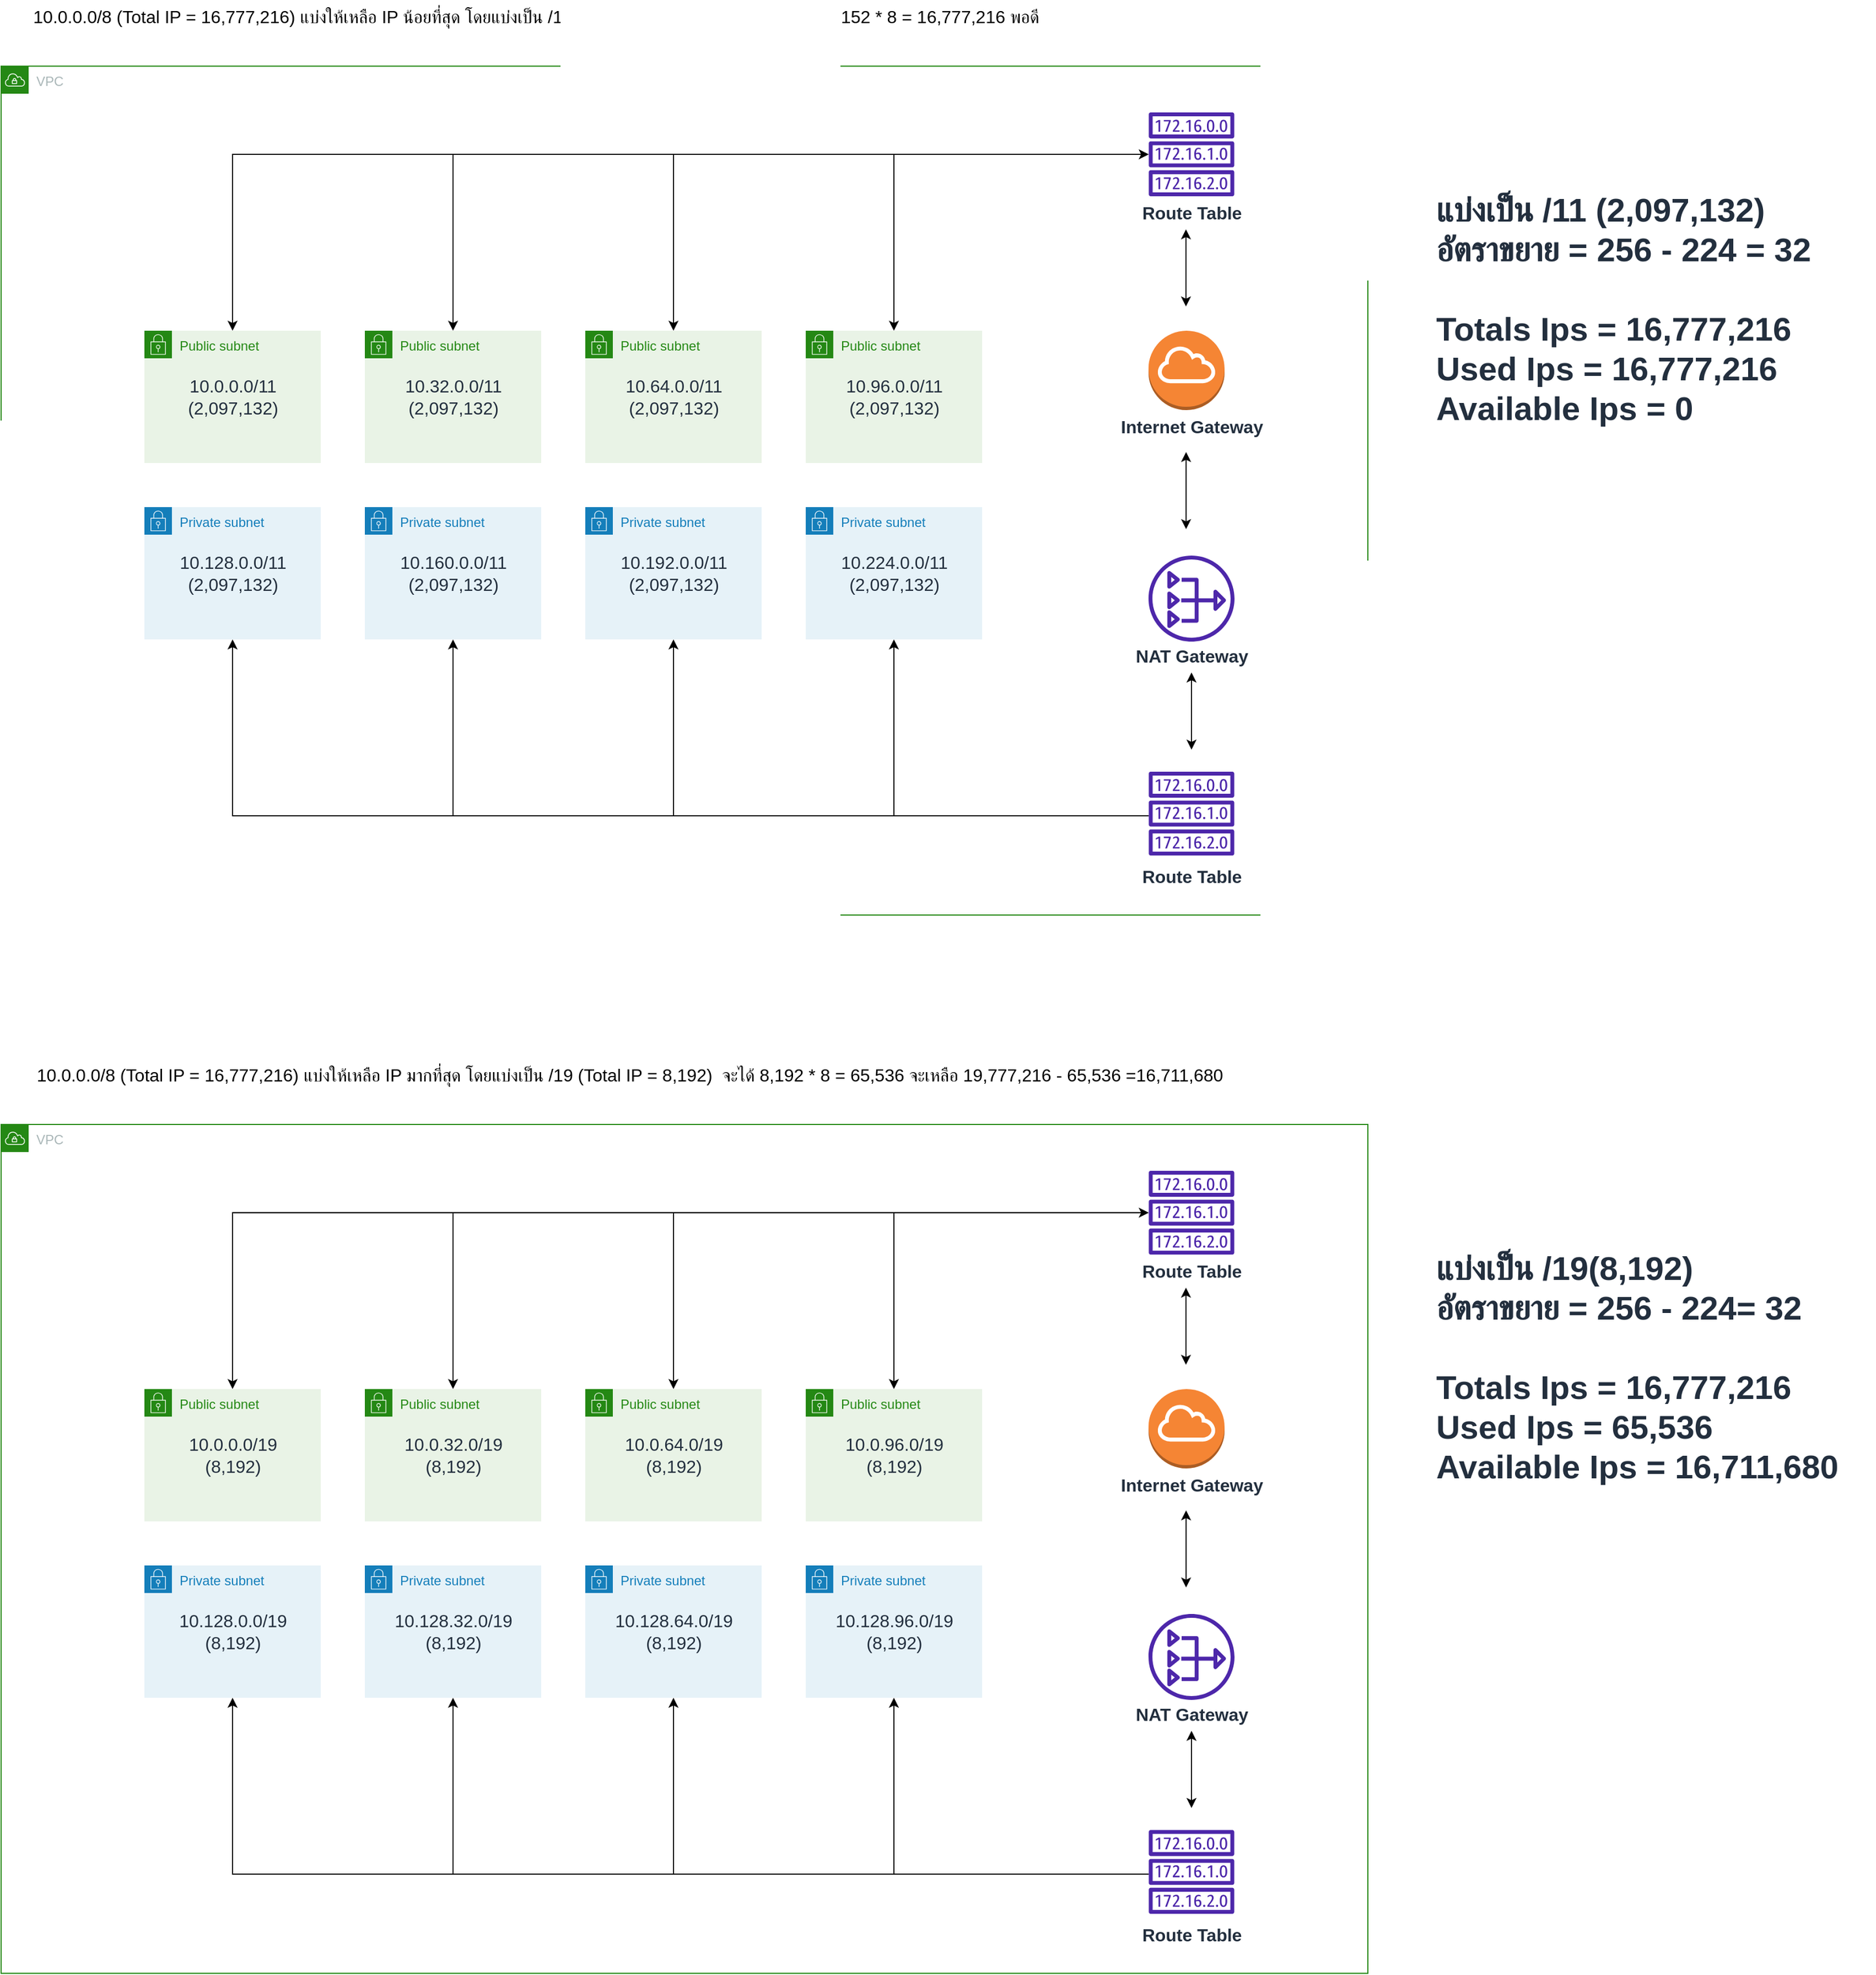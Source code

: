 <mxfile version="20.8.16" type="device"><diagram name="หน้า-1" id="YmczJcW3xIynDHeWLYN3"><mxGraphModel dx="5250" dy="2790" grid="1" gridSize="10" guides="1" tooltips="1" connect="1" arrows="1" fold="1" page="1" pageScale="1" pageWidth="3300" pageHeight="2339" background="#ffffff" math="0" shadow="0"><root><mxCell id="0"/><mxCell id="1" parent="0"/><mxCell id="sMYWp3KufzDCgXDDZdwg-3" value="VPC" style="points=[[0,0],[0.25,0],[0.5,0],[0.75,0],[1,0],[1,0.25],[1,0.5],[1,0.75],[1,1],[0.75,1],[0.5,1],[0.25,1],[0,1],[0,0.75],[0,0.5],[0,0.25]];outlineConnect=0;gradientColor=none;html=1;whiteSpace=wrap;fontSize=12;fontStyle=0;container=1;pointerEvents=0;collapsible=0;recursiveResize=0;shape=mxgraph.aws4.group;grIcon=mxgraph.aws4.group_vpc;strokeColor=#248814;fillColor=none;verticalAlign=top;align=left;spacingLeft=30;fontColor=#AAB7B8;dashed=0;" parent="1" vertex="1"><mxGeometry x="800" y="310" width="1240" height="770" as="geometry"/></mxCell><mxCell id="sMYWp3KufzDCgXDDZdwg-4" value="Public subnet" style="points=[[0,0],[0.25,0],[0.5,0],[0.75,0],[1,0],[1,0.25],[1,0.5],[1,0.75],[1,1],[0.75,1],[0.5,1],[0.25,1],[0,1],[0,0.75],[0,0.5],[0,0.25]];outlineConnect=0;gradientColor=none;html=1;whiteSpace=wrap;fontSize=12;fontStyle=0;container=1;pointerEvents=0;collapsible=0;recursiveResize=0;shape=mxgraph.aws4.group;grIcon=mxgraph.aws4.group_security_group;grStroke=0;strokeColor=#248814;fillColor=#E9F3E6;verticalAlign=top;align=left;spacingLeft=30;fontColor=#248814;dashed=0;" parent="sMYWp3KufzDCgXDDZdwg-3" vertex="1"><mxGeometry x="130" y="240" width="160" height="120" as="geometry"/></mxCell><mxCell id="sMYWp3KufzDCgXDDZdwg-71" value="&lt;div&gt;10.0.0.0/11&lt;/div&gt;&lt;div&gt;(2,097,132)&lt;br&gt;&lt;/div&gt;" style="text;html=1;align=center;verticalAlign=middle;resizable=0;points=[];autosize=1;strokeColor=none;fillColor=none;fontSize=16;fontFamily=Helvetica;fontColor=#232F3E;" parent="sMYWp3KufzDCgXDDZdwg-4" vertex="1"><mxGeometry x="25" y="35" width="110" height="50" as="geometry"/></mxCell><mxCell id="sMYWp3KufzDCgXDDZdwg-15" value="Public subnet" style="points=[[0,0],[0.25,0],[0.5,0],[0.75,0],[1,0],[1,0.25],[1,0.5],[1,0.75],[1,1],[0.75,1],[0.5,1],[0.25,1],[0,1],[0,0.75],[0,0.5],[0,0.25]];outlineConnect=0;gradientColor=none;html=1;whiteSpace=wrap;fontSize=12;fontStyle=0;container=1;pointerEvents=0;collapsible=0;recursiveResize=0;shape=mxgraph.aws4.group;grIcon=mxgraph.aws4.group_security_group;grStroke=0;strokeColor=#248814;fillColor=#E9F3E6;verticalAlign=top;align=left;spacingLeft=30;fontColor=#248814;dashed=0;" parent="sMYWp3KufzDCgXDDZdwg-3" vertex="1"><mxGeometry x="330" y="240" width="160" height="120" as="geometry"/></mxCell><mxCell id="sMYWp3KufzDCgXDDZdwg-72" value="&lt;div&gt;10.32.0.0/11&lt;/div&gt;&lt;div&gt;(2,097,132)&lt;br&gt;&lt;/div&gt;" style="text;html=1;align=center;verticalAlign=middle;resizable=0;points=[];autosize=1;strokeColor=none;fillColor=none;fontSize=16;fontFamily=Helvetica;fontColor=#232F3E;" parent="sMYWp3KufzDCgXDDZdwg-15" vertex="1"><mxGeometry x="25" y="35" width="110" height="50" as="geometry"/></mxCell><mxCell id="sMYWp3KufzDCgXDDZdwg-16" value="Public subnet" style="points=[[0,0],[0.25,0],[0.5,0],[0.75,0],[1,0],[1,0.25],[1,0.5],[1,0.75],[1,1],[0.75,1],[0.5,1],[0.25,1],[0,1],[0,0.75],[0,0.5],[0,0.25]];outlineConnect=0;gradientColor=none;html=1;whiteSpace=wrap;fontSize=12;fontStyle=0;container=1;pointerEvents=0;collapsible=0;recursiveResize=0;shape=mxgraph.aws4.group;grIcon=mxgraph.aws4.group_security_group;grStroke=0;strokeColor=#248814;fillColor=#E9F3E6;verticalAlign=top;align=left;spacingLeft=30;fontColor=#248814;dashed=0;" parent="sMYWp3KufzDCgXDDZdwg-3" vertex="1"><mxGeometry x="530" y="240" width="160" height="120" as="geometry"/></mxCell><mxCell id="sMYWp3KufzDCgXDDZdwg-73" value="&lt;div&gt;10.64.0.0/11&lt;/div&gt;&lt;div&gt;(2,097,132)&lt;br&gt;&lt;/div&gt;" style="text;html=1;align=center;verticalAlign=middle;resizable=0;points=[];autosize=1;strokeColor=none;fillColor=none;fontSize=16;fontFamily=Helvetica;fontColor=#232F3E;" parent="sMYWp3KufzDCgXDDZdwg-16" vertex="1"><mxGeometry x="25" y="35" width="110" height="50" as="geometry"/></mxCell><mxCell id="sMYWp3KufzDCgXDDZdwg-17" value="Public subnet" style="points=[[0,0],[0.25,0],[0.5,0],[0.75,0],[1,0],[1,0.25],[1,0.5],[1,0.75],[1,1],[0.75,1],[0.5,1],[0.25,1],[0,1],[0,0.75],[0,0.5],[0,0.25]];outlineConnect=0;gradientColor=none;html=1;whiteSpace=wrap;fontSize=12;fontStyle=0;container=1;pointerEvents=0;collapsible=0;recursiveResize=0;shape=mxgraph.aws4.group;grIcon=mxgraph.aws4.group_security_group;grStroke=0;strokeColor=#248814;fillColor=#E9F3E6;verticalAlign=top;align=left;spacingLeft=30;fontColor=#248814;dashed=0;" parent="sMYWp3KufzDCgXDDZdwg-3" vertex="1"><mxGeometry x="730" y="240" width="160" height="120" as="geometry"/></mxCell><mxCell id="sMYWp3KufzDCgXDDZdwg-74" value="&lt;div&gt;10.96.0.0/11&lt;/div&gt;&lt;div&gt;(2,097,132)&lt;br&gt;&lt;/div&gt;" style="text;html=1;align=center;verticalAlign=middle;resizable=0;points=[];autosize=1;strokeColor=none;fillColor=none;fontSize=16;fontFamily=Helvetica;fontColor=#232F3E;" parent="sMYWp3KufzDCgXDDZdwg-17" vertex="1"><mxGeometry x="25" y="35" width="110" height="50" as="geometry"/></mxCell><mxCell id="sMYWp3KufzDCgXDDZdwg-5" value="Private subnet" style="points=[[0,0],[0.25,0],[0.5,0],[0.75,0],[1,0],[1,0.25],[1,0.5],[1,0.75],[1,1],[0.75,1],[0.5,1],[0.25,1],[0,1],[0,0.75],[0,0.5],[0,0.25]];outlineConnect=0;gradientColor=none;html=1;whiteSpace=wrap;fontSize=12;fontStyle=0;container=1;pointerEvents=0;collapsible=0;recursiveResize=0;shape=mxgraph.aws4.group;grIcon=mxgraph.aws4.group_security_group;grStroke=0;strokeColor=#147EBA;fillColor=#E6F2F8;verticalAlign=top;align=left;spacingLeft=30;fontColor=#147EBA;dashed=0;" parent="sMYWp3KufzDCgXDDZdwg-3" vertex="1"><mxGeometry x="530" y="400" width="160" height="120" as="geometry"/></mxCell><mxCell id="sMYWp3KufzDCgXDDZdwg-79" value="&lt;div&gt;10.192.0.0/11&lt;/div&gt;&lt;div&gt;(2,097,132)&lt;br&gt;&lt;/div&gt;" style="text;html=1;align=center;verticalAlign=middle;resizable=0;points=[];autosize=1;strokeColor=none;fillColor=none;fontSize=16;fontFamily=Helvetica;fontColor=#232F3E;" parent="sMYWp3KufzDCgXDDZdwg-5" vertex="1"><mxGeometry x="20" y="35" width="120" height="50" as="geometry"/></mxCell><mxCell id="sMYWp3KufzDCgXDDZdwg-18" value="Private subnet" style="points=[[0,0],[0.25,0],[0.5,0],[0.75,0],[1,0],[1,0.25],[1,0.5],[1,0.75],[1,1],[0.75,1],[0.5,1],[0.25,1],[0,1],[0,0.75],[0,0.5],[0,0.25]];outlineConnect=0;gradientColor=none;html=1;whiteSpace=wrap;fontSize=12;fontStyle=0;container=1;pointerEvents=0;collapsible=0;recursiveResize=0;shape=mxgraph.aws4.group;grIcon=mxgraph.aws4.group_security_group;grStroke=0;strokeColor=#147EBA;fillColor=#E6F2F8;verticalAlign=top;align=left;spacingLeft=30;fontColor=#147EBA;dashed=0;" parent="sMYWp3KufzDCgXDDZdwg-3" vertex="1"><mxGeometry x="730" y="400" width="160" height="120" as="geometry"/></mxCell><mxCell id="sMYWp3KufzDCgXDDZdwg-80" value="&lt;div&gt;10.224.0.0/11&lt;/div&gt;&lt;div&gt;(2,097,132)&lt;br&gt;&lt;/div&gt;" style="text;html=1;align=center;verticalAlign=middle;resizable=0;points=[];autosize=1;strokeColor=none;fillColor=none;fontSize=16;fontFamily=Helvetica;fontColor=#232F3E;" parent="sMYWp3KufzDCgXDDZdwg-18" vertex="1"><mxGeometry x="20" y="35" width="120" height="50" as="geometry"/></mxCell><mxCell id="sMYWp3KufzDCgXDDZdwg-19" value="Private subnet" style="points=[[0,0],[0.25,0],[0.5,0],[0.75,0],[1,0],[1,0.25],[1,0.5],[1,0.75],[1,1],[0.75,1],[0.5,1],[0.25,1],[0,1],[0,0.75],[0,0.5],[0,0.25]];outlineConnect=0;gradientColor=none;html=1;whiteSpace=wrap;fontSize=12;fontStyle=0;container=1;pointerEvents=0;collapsible=0;recursiveResize=0;shape=mxgraph.aws4.group;grIcon=mxgraph.aws4.group_security_group;grStroke=0;strokeColor=#147EBA;fillColor=#E6F2F8;verticalAlign=top;align=left;spacingLeft=30;fontColor=#147EBA;dashed=0;" parent="sMYWp3KufzDCgXDDZdwg-3" vertex="1"><mxGeometry x="330" y="400" width="160" height="120" as="geometry"/></mxCell><mxCell id="sMYWp3KufzDCgXDDZdwg-78" value="&lt;div&gt;10.160.0.0/11&lt;/div&gt;&lt;div&gt;(2,097,132)&lt;br&gt;&lt;/div&gt;" style="text;html=1;align=center;verticalAlign=middle;resizable=0;points=[];autosize=1;strokeColor=none;fillColor=none;fontSize=16;fontFamily=Helvetica;fontColor=#232F3E;" parent="sMYWp3KufzDCgXDDZdwg-19" vertex="1"><mxGeometry x="20" y="35" width="120" height="50" as="geometry"/></mxCell><mxCell id="sMYWp3KufzDCgXDDZdwg-20" value="Private subnet" style="points=[[0,0],[0.25,0],[0.5,0],[0.75,0],[1,0],[1,0.25],[1,0.5],[1,0.75],[1,1],[0.75,1],[0.5,1],[0.25,1],[0,1],[0,0.75],[0,0.5],[0,0.25]];outlineConnect=0;gradientColor=none;html=1;whiteSpace=wrap;fontSize=12;fontStyle=0;container=1;pointerEvents=0;collapsible=0;recursiveResize=0;shape=mxgraph.aws4.group;grIcon=mxgraph.aws4.group_security_group;grStroke=0;strokeColor=#147EBA;fillColor=#E6F2F8;verticalAlign=top;align=left;spacingLeft=30;fontColor=#147EBA;dashed=0;" parent="sMYWp3KufzDCgXDDZdwg-3" vertex="1"><mxGeometry x="130" y="400" width="160" height="120" as="geometry"/></mxCell><mxCell id="sMYWp3KufzDCgXDDZdwg-77" value="&lt;div&gt;10.128.0.0/11&lt;/div&gt;&lt;div&gt;(2,097,132)&lt;br&gt;&lt;/div&gt;" style="text;html=1;align=center;verticalAlign=middle;resizable=0;points=[];autosize=1;strokeColor=none;fillColor=none;fontSize=16;fontFamily=Helvetica;fontColor=#232F3E;" parent="sMYWp3KufzDCgXDDZdwg-20" vertex="1"><mxGeometry x="20" y="35" width="120" height="50" as="geometry"/></mxCell><mxCell id="sMYWp3KufzDCgXDDZdwg-24" style="edgeStyle=orthogonalEdgeStyle;rounded=0;orthogonalLoop=1;jettySize=auto;html=1;fontFamily=Helvetica;fontSize=12;fontColor=#232F3E;startArrow=classic;startFill=1;" parent="sMYWp3KufzDCgXDDZdwg-3" source="sMYWp3KufzDCgXDDZdwg-9" target="sMYWp3KufzDCgXDDZdwg-17" edge="1"><mxGeometry relative="1" as="geometry"/></mxCell><mxCell id="sMYWp3KufzDCgXDDZdwg-9" value="" style="sketch=0;outlineConnect=0;fontColor=#232F3E;gradientColor=none;fillColor=#4D27AA;strokeColor=none;dashed=0;verticalLabelPosition=bottom;verticalAlign=top;align=center;html=1;fontSize=12;fontStyle=0;aspect=fixed;pointerEvents=1;shape=mxgraph.aws4.route_table;" parent="sMYWp3KufzDCgXDDZdwg-3" vertex="1"><mxGeometry x="1041" y="42" width="78" height="76" as="geometry"/></mxCell><mxCell id="sMYWp3KufzDCgXDDZdwg-8" value="" style="outlineConnect=0;dashed=0;verticalLabelPosition=bottom;verticalAlign=top;align=center;html=1;shape=mxgraph.aws3.internet_gateway;fillColor=#F58534;gradientColor=none;" parent="sMYWp3KufzDCgXDDZdwg-3" vertex="1"><mxGeometry x="1041" y="240" width="69" height="72" as="geometry"/></mxCell><mxCell id="sMYWp3KufzDCgXDDZdwg-7" value="" style="sketch=0;outlineConnect=0;fontColor=#232F3E;gradientColor=none;fillColor=#4D27AA;strokeColor=none;dashed=0;verticalLabelPosition=bottom;verticalAlign=top;align=center;html=1;fontSize=12;fontStyle=0;aspect=fixed;pointerEvents=1;shape=mxgraph.aws4.nat_gateway;" parent="sMYWp3KufzDCgXDDZdwg-3" vertex="1"><mxGeometry x="1041" y="444" width="78" height="78" as="geometry"/></mxCell><mxCell id="sMYWp3KufzDCgXDDZdwg-30" style="edgeStyle=orthogonalEdgeStyle;rounded=0;orthogonalLoop=1;jettySize=auto;html=1;entryX=0.5;entryY=1;entryDx=0;entryDy=0;fontFamily=Helvetica;fontSize=12;fontColor=#232F3E;startArrow=none;startFill=0;endArrow=classic;endFill=1;" parent="sMYWp3KufzDCgXDDZdwg-3" source="sMYWp3KufzDCgXDDZdwg-6" target="sMYWp3KufzDCgXDDZdwg-18" edge="1"><mxGeometry relative="1" as="geometry"><Array as="points"><mxPoint x="810" y="680"/></Array></mxGeometry></mxCell><mxCell id="sMYWp3KufzDCgXDDZdwg-6" value="" style="sketch=0;outlineConnect=0;fontColor=#232F3E;gradientColor=none;fillColor=#4D27AA;strokeColor=none;dashed=0;verticalLabelPosition=bottom;verticalAlign=top;align=center;html=1;fontSize=12;fontStyle=0;aspect=fixed;pointerEvents=1;shape=mxgraph.aws4.route_table;" parent="sMYWp3KufzDCgXDDZdwg-3" vertex="1"><mxGeometry x="1041" y="640" width="78" height="76" as="geometry"/></mxCell><mxCell id="sMYWp3KufzDCgXDDZdwg-36" value="&lt;font style=&quot;font-size: 16px;&quot;&gt;&lt;b&gt;Route Table&lt;/b&gt;&lt;/font&gt;" style="text;html=1;align=center;verticalAlign=middle;resizable=0;points=[];autosize=1;strokeColor=none;fillColor=none;fontSize=12;fontFamily=Helvetica;fontColor=#232F3E;" parent="sMYWp3KufzDCgXDDZdwg-3" vertex="1"><mxGeometry x="1025" y="118" width="110" height="30" as="geometry"/></mxCell><mxCell id="sMYWp3KufzDCgXDDZdwg-37" value="&lt;font style=&quot;font-size: 16px;&quot;&gt;&lt;b&gt;Route Table&lt;/b&gt;&lt;/font&gt;" style="text;html=1;align=center;verticalAlign=middle;resizable=0;points=[];autosize=1;strokeColor=none;fillColor=none;fontSize=12;fontFamily=Helvetica;fontColor=#232F3E;" parent="sMYWp3KufzDCgXDDZdwg-3" vertex="1"><mxGeometry x="1025" y="720" width="110" height="30" as="geometry"/></mxCell><mxCell id="sMYWp3KufzDCgXDDZdwg-38" value="&lt;b&gt;Internet Gateway&lt;br&gt;&lt;/b&gt;" style="text;html=1;align=center;verticalAlign=middle;resizable=0;points=[];autosize=1;strokeColor=none;fillColor=none;fontSize=16;fontFamily=Helvetica;fontColor=#232F3E;" parent="sMYWp3KufzDCgXDDZdwg-3" vertex="1"><mxGeometry x="1005" y="312" width="150" height="30" as="geometry"/></mxCell><mxCell id="sMYWp3KufzDCgXDDZdwg-40" style="edgeStyle=orthogonalEdgeStyle;rounded=0;orthogonalLoop=1;jettySize=auto;html=1;fontFamily=Helvetica;fontSize=16;fontColor=#232F3E;startArrow=classic;startFill=1;endArrow=classic;endFill=1;" parent="sMYWp3KufzDCgXDDZdwg-3" source="sMYWp3KufzDCgXDDZdwg-39" edge="1"><mxGeometry relative="1" as="geometry"><mxPoint x="1080" y="620" as="targetPoint"/></mxGeometry></mxCell><mxCell id="sMYWp3KufzDCgXDDZdwg-39" value="&lt;b&gt;NAT Gateway&lt;br&gt;&lt;/b&gt;" style="text;html=1;align=center;verticalAlign=middle;resizable=0;points=[];autosize=1;strokeColor=none;fillColor=none;fontSize=16;fontFamily=Helvetica;fontColor=#232F3E;" parent="sMYWp3KufzDCgXDDZdwg-3" vertex="1"><mxGeometry x="1015" y="520" width="130" height="30" as="geometry"/></mxCell><mxCell id="sMYWp3KufzDCgXDDZdwg-41" style="edgeStyle=orthogonalEdgeStyle;rounded=0;orthogonalLoop=1;jettySize=auto;html=1;fontFamily=Helvetica;fontSize=16;fontColor=#232F3E;startArrow=classic;startFill=1;endArrow=classic;endFill=1;" parent="sMYWp3KufzDCgXDDZdwg-3" edge="1"><mxGeometry relative="1" as="geometry"><mxPoint x="1075.08" y="350" as="sourcePoint"/><mxPoint x="1075.08" y="420" as="targetPoint"/></mxGeometry></mxCell><mxCell id="sMYWp3KufzDCgXDDZdwg-42" style="edgeStyle=orthogonalEdgeStyle;rounded=0;orthogonalLoop=1;jettySize=auto;html=1;fontFamily=Helvetica;fontSize=16;fontColor=#232F3E;startArrow=classic;startFill=1;endArrow=classic;endFill=1;" parent="sMYWp3KufzDCgXDDZdwg-3" edge="1"><mxGeometry relative="1" as="geometry"><mxPoint x="1074.97" y="148" as="sourcePoint"/><mxPoint x="1074.97" y="218" as="targetPoint"/></mxGeometry></mxCell><mxCell id="sMYWp3KufzDCgXDDZdwg-25" style="edgeStyle=orthogonalEdgeStyle;rounded=0;orthogonalLoop=1;jettySize=auto;html=1;exitX=0.5;exitY=0;exitDx=0;exitDy=0;fontFamily=Helvetica;fontSize=12;fontColor=#232F3E;startArrow=classic;startFill=1;endArrow=none;endFill=0;" parent="1" source="sMYWp3KufzDCgXDDZdwg-16" edge="1"><mxGeometry relative="1" as="geometry"><mxPoint x="1610" y="440" as="targetPoint"/><Array as="points"><mxPoint x="1410" y="390"/><mxPoint x="1610" y="390"/></Array></mxGeometry></mxCell><mxCell id="sMYWp3KufzDCgXDDZdwg-27" style="edgeStyle=orthogonalEdgeStyle;rounded=0;orthogonalLoop=1;jettySize=auto;html=1;exitX=0.5;exitY=0;exitDx=0;exitDy=0;fontFamily=Helvetica;fontSize=12;fontColor=#232F3E;startArrow=classic;startFill=1;endArrow=none;endFill=0;" parent="1" source="sMYWp3KufzDCgXDDZdwg-15" edge="1"><mxGeometry relative="1" as="geometry"><mxPoint x="1410" y="410" as="targetPoint"/><Array as="points"><mxPoint x="1210" y="390"/><mxPoint x="1410" y="390"/></Array></mxGeometry></mxCell><mxCell id="sMYWp3KufzDCgXDDZdwg-28" style="edgeStyle=orthogonalEdgeStyle;rounded=0;orthogonalLoop=1;jettySize=auto;html=1;exitX=0.5;exitY=0;exitDx=0;exitDy=0;fontFamily=Helvetica;fontSize=12;fontColor=#232F3E;startArrow=classic;startFill=1;endArrow=none;endFill=0;" parent="1" source="sMYWp3KufzDCgXDDZdwg-4" edge="1"><mxGeometry relative="1" as="geometry"><mxPoint x="1210" y="450" as="targetPoint"/><Array as="points"><mxPoint x="1010" y="390"/><mxPoint x="1210" y="390"/></Array></mxGeometry></mxCell><mxCell id="sMYWp3KufzDCgXDDZdwg-31" style="edgeStyle=orthogonalEdgeStyle;rounded=0;orthogonalLoop=1;jettySize=auto;html=1;exitX=0.5;exitY=1;exitDx=0;exitDy=0;fontFamily=Helvetica;fontSize=12;fontColor=#232F3E;startArrow=classic;startFill=1;endArrow=none;endFill=0;" parent="1" source="sMYWp3KufzDCgXDDZdwg-5" edge="1"><mxGeometry relative="1" as="geometry"><mxPoint x="1610" y="980" as="targetPoint"/><Array as="points"><mxPoint x="1410" y="990"/><mxPoint x="1610" y="990"/></Array></mxGeometry></mxCell><mxCell id="sMYWp3KufzDCgXDDZdwg-32" style="edgeStyle=orthogonalEdgeStyle;rounded=0;orthogonalLoop=1;jettySize=auto;html=1;exitX=0.5;exitY=1;exitDx=0;exitDy=0;fontFamily=Helvetica;fontSize=12;fontColor=#232F3E;startArrow=classic;startFill=1;endArrow=none;endFill=0;" parent="1" source="sMYWp3KufzDCgXDDZdwg-19" edge="1"><mxGeometry relative="1" as="geometry"><mxPoint x="1410" y="990" as="targetPoint"/><Array as="points"><mxPoint x="1210" y="990"/></Array></mxGeometry></mxCell><mxCell id="sMYWp3KufzDCgXDDZdwg-35" style="edgeStyle=orthogonalEdgeStyle;rounded=0;orthogonalLoop=1;jettySize=auto;html=1;exitX=0.5;exitY=1;exitDx=0;exitDy=0;fontFamily=Helvetica;fontSize=12;fontColor=#232F3E;startArrow=classic;startFill=1;endArrow=none;endFill=0;" parent="1" source="sMYWp3KufzDCgXDDZdwg-20" edge="1"><mxGeometry relative="1" as="geometry"><mxPoint x="1210" y="980" as="targetPoint"/><Array as="points"><mxPoint x="1010" y="990"/><mxPoint x="1210" y="990"/></Array></mxGeometry></mxCell><mxCell id="sMYWp3KufzDCgXDDZdwg-81" value="&lt;div style=&quot;font-size: 30px;&quot; align=&quot;left&quot;&gt;&lt;div align=&quot;left&quot;&gt;&lt;b&gt;แบ่งเป็น /11 (2,097,132)&lt;br&gt;&lt;/b&gt;&lt;/div&gt;&lt;div align=&quot;left&quot;&gt;&lt;b&gt;อัตราขยาย = 256 - 224 = 32&lt;/b&gt;&lt;/div&gt;&lt;div align=&quot;left&quot;&gt;&lt;b&gt;&lt;br&gt;&lt;/b&gt;&lt;/div&gt;&lt;/div&gt;&lt;div style=&quot;font-size: 30px;&quot; align=&quot;left&quot;&gt;&lt;font style=&quot;font-size: 30px;&quot;&gt;&lt;b&gt;Totals Ips = 16,777,216&lt;br&gt;&lt;/b&gt;&lt;/font&gt;&lt;/div&gt;&lt;div style=&quot;font-size: 30px;&quot; align=&quot;left&quot;&gt;&lt;font style=&quot;font-size: 30px;&quot;&gt;&lt;b&gt;Used Ips = 16,777,216&lt;/b&gt;&lt;/font&gt;&lt;/div&gt;&lt;div style=&quot;font-size: 30px;&quot; align=&quot;left&quot;&gt;&lt;font style=&quot;font-size: 30px;&quot;&gt;&lt;b&gt;Available Ips = 0&lt;br&gt;&lt;/b&gt;&lt;/font&gt;&lt;/div&gt;" style="text;html=1;align=left;verticalAlign=middle;resizable=0;points=[];autosize=1;strokeColor=none;fillColor=none;fontSize=16;fontFamily=Helvetica;fontColor=#232F3E;" parent="1" vertex="1"><mxGeometry x="2100" y="415" width="400" height="230" as="geometry"/></mxCell><mxCell id="sMYWp3KufzDCgXDDZdwg-83" value="VPC" style="points=[[0,0],[0.25,0],[0.5,0],[0.75,0],[1,0],[1,0.25],[1,0.5],[1,0.75],[1,1],[0.75,1],[0.5,1],[0.25,1],[0,1],[0,0.75],[0,0.5],[0,0.25]];outlineConnect=0;gradientColor=none;html=1;whiteSpace=wrap;fontSize=12;fontStyle=0;container=1;pointerEvents=0;collapsible=0;recursiveResize=0;shape=mxgraph.aws4.group;grIcon=mxgraph.aws4.group_vpc;strokeColor=#248814;fillColor=none;verticalAlign=top;align=left;spacingLeft=30;fontColor=#AAB7B8;dashed=0;" parent="1" vertex="1"><mxGeometry x="800" y="1270" width="1240" height="770" as="geometry"/></mxCell><mxCell id="sMYWp3KufzDCgXDDZdwg-84" value="Public subnet" style="points=[[0,0],[0.25,0],[0.5,0],[0.75,0],[1,0],[1,0.25],[1,0.5],[1,0.75],[1,1],[0.75,1],[0.5,1],[0.25,1],[0,1],[0,0.75],[0,0.5],[0,0.25]];outlineConnect=0;gradientColor=none;html=1;whiteSpace=wrap;fontSize=12;fontStyle=0;container=1;pointerEvents=0;collapsible=0;recursiveResize=0;shape=mxgraph.aws4.group;grIcon=mxgraph.aws4.group_security_group;grStroke=0;strokeColor=#248814;fillColor=#E9F3E6;verticalAlign=top;align=left;spacingLeft=30;fontColor=#248814;dashed=0;" parent="sMYWp3KufzDCgXDDZdwg-83" vertex="1"><mxGeometry x="130" y="240" width="160" height="120" as="geometry"/></mxCell><mxCell id="sMYWp3KufzDCgXDDZdwg-85" value="&lt;div&gt;10.0.0.0/19&lt;/div&gt;&lt;div&gt;(8,192)&lt;br&gt;&lt;/div&gt;" style="text;html=1;align=center;verticalAlign=middle;resizable=0;points=[];autosize=1;strokeColor=none;fillColor=none;fontSize=16;fontFamily=Helvetica;fontColor=#232F3E;" parent="sMYWp3KufzDCgXDDZdwg-84" vertex="1"><mxGeometry x="30" y="35" width="100" height="50" as="geometry"/></mxCell><mxCell id="sMYWp3KufzDCgXDDZdwg-86" value="Public subnet" style="points=[[0,0],[0.25,0],[0.5,0],[0.75,0],[1,0],[1,0.25],[1,0.5],[1,0.75],[1,1],[0.75,1],[0.5,1],[0.25,1],[0,1],[0,0.75],[0,0.5],[0,0.25]];outlineConnect=0;gradientColor=none;html=1;whiteSpace=wrap;fontSize=12;fontStyle=0;container=1;pointerEvents=0;collapsible=0;recursiveResize=0;shape=mxgraph.aws4.group;grIcon=mxgraph.aws4.group_security_group;grStroke=0;strokeColor=#248814;fillColor=#E9F3E6;verticalAlign=top;align=left;spacingLeft=30;fontColor=#248814;dashed=0;" parent="sMYWp3KufzDCgXDDZdwg-83" vertex="1"><mxGeometry x="330" y="240" width="160" height="120" as="geometry"/></mxCell><mxCell id="sMYWp3KufzDCgXDDZdwg-87" value="&lt;div&gt;10.0.32.0/19&lt;/div&gt;&lt;div&gt;(8,192)&lt;br&gt;&lt;/div&gt;" style="text;html=1;align=center;verticalAlign=middle;resizable=0;points=[];autosize=1;strokeColor=none;fillColor=none;fontSize=16;fontFamily=Helvetica;fontColor=#232F3E;" parent="sMYWp3KufzDCgXDDZdwg-86" vertex="1"><mxGeometry x="25" y="35" width="110" height="50" as="geometry"/></mxCell><mxCell id="sMYWp3KufzDCgXDDZdwg-88" value="Public subnet" style="points=[[0,0],[0.25,0],[0.5,0],[0.75,0],[1,0],[1,0.25],[1,0.5],[1,0.75],[1,1],[0.75,1],[0.5,1],[0.25,1],[0,1],[0,0.75],[0,0.5],[0,0.25]];outlineConnect=0;gradientColor=none;html=1;whiteSpace=wrap;fontSize=12;fontStyle=0;container=1;pointerEvents=0;collapsible=0;recursiveResize=0;shape=mxgraph.aws4.group;grIcon=mxgraph.aws4.group_security_group;grStroke=0;strokeColor=#248814;fillColor=#E9F3E6;verticalAlign=top;align=left;spacingLeft=30;fontColor=#248814;dashed=0;" parent="sMYWp3KufzDCgXDDZdwg-83" vertex="1"><mxGeometry x="530" y="240" width="160" height="120" as="geometry"/></mxCell><mxCell id="sMYWp3KufzDCgXDDZdwg-89" value="&lt;div&gt;10.0.64.0/19&lt;/div&gt;&lt;div&gt;(8,192)&lt;br&gt;&lt;/div&gt;" style="text;html=1;align=center;verticalAlign=middle;resizable=0;points=[];autosize=1;strokeColor=none;fillColor=none;fontSize=16;fontFamily=Helvetica;fontColor=#232F3E;" parent="sMYWp3KufzDCgXDDZdwg-88" vertex="1"><mxGeometry x="25" y="35" width="110" height="50" as="geometry"/></mxCell><mxCell id="sMYWp3KufzDCgXDDZdwg-90" value="Public subnet" style="points=[[0,0],[0.25,0],[0.5,0],[0.75,0],[1,0],[1,0.25],[1,0.5],[1,0.75],[1,1],[0.75,1],[0.5,1],[0.25,1],[0,1],[0,0.75],[0,0.5],[0,0.25]];outlineConnect=0;gradientColor=none;html=1;whiteSpace=wrap;fontSize=12;fontStyle=0;container=1;pointerEvents=0;collapsible=0;recursiveResize=0;shape=mxgraph.aws4.group;grIcon=mxgraph.aws4.group_security_group;grStroke=0;strokeColor=#248814;fillColor=#E9F3E6;verticalAlign=top;align=left;spacingLeft=30;fontColor=#248814;dashed=0;" parent="sMYWp3KufzDCgXDDZdwg-83" vertex="1"><mxGeometry x="730" y="240" width="160" height="120" as="geometry"/></mxCell><mxCell id="sMYWp3KufzDCgXDDZdwg-91" value="&lt;div&gt;10.0.96.0/19&lt;/div&gt;&lt;div&gt;(8,192)&lt;br&gt;&lt;/div&gt;" style="text;html=1;align=center;verticalAlign=middle;resizable=0;points=[];autosize=1;strokeColor=none;fillColor=none;fontSize=16;fontFamily=Helvetica;fontColor=#232F3E;" parent="sMYWp3KufzDCgXDDZdwg-90" vertex="1"><mxGeometry x="25" y="35" width="110" height="50" as="geometry"/></mxCell><mxCell id="sMYWp3KufzDCgXDDZdwg-92" value="Private subnet" style="points=[[0,0],[0.25,0],[0.5,0],[0.75,0],[1,0],[1,0.25],[1,0.5],[1,0.75],[1,1],[0.75,1],[0.5,1],[0.25,1],[0,1],[0,0.75],[0,0.5],[0,0.25]];outlineConnect=0;gradientColor=none;html=1;whiteSpace=wrap;fontSize=12;fontStyle=0;container=1;pointerEvents=0;collapsible=0;recursiveResize=0;shape=mxgraph.aws4.group;grIcon=mxgraph.aws4.group_security_group;grStroke=0;strokeColor=#147EBA;fillColor=#E6F2F8;verticalAlign=top;align=left;spacingLeft=30;fontColor=#147EBA;dashed=0;" parent="sMYWp3KufzDCgXDDZdwg-83" vertex="1"><mxGeometry x="530" y="400" width="160" height="120" as="geometry"/></mxCell><mxCell id="sMYWp3KufzDCgXDDZdwg-93" value="&lt;div&gt;10.128.64.0/19&lt;/div&gt;&lt;div&gt;(8,192)&lt;br&gt;&lt;/div&gt;" style="text;html=1;align=center;verticalAlign=middle;resizable=0;points=[];autosize=1;strokeColor=none;fillColor=none;fontSize=16;fontFamily=Helvetica;fontColor=#232F3E;" parent="sMYWp3KufzDCgXDDZdwg-92" vertex="1"><mxGeometry x="15" y="35" width="130" height="50" as="geometry"/></mxCell><mxCell id="sMYWp3KufzDCgXDDZdwg-94" value="Private subnet" style="points=[[0,0],[0.25,0],[0.5,0],[0.75,0],[1,0],[1,0.25],[1,0.5],[1,0.75],[1,1],[0.75,1],[0.5,1],[0.25,1],[0,1],[0,0.75],[0,0.5],[0,0.25]];outlineConnect=0;gradientColor=none;html=1;whiteSpace=wrap;fontSize=12;fontStyle=0;container=1;pointerEvents=0;collapsible=0;recursiveResize=0;shape=mxgraph.aws4.group;grIcon=mxgraph.aws4.group_security_group;grStroke=0;strokeColor=#147EBA;fillColor=#E6F2F8;verticalAlign=top;align=left;spacingLeft=30;fontColor=#147EBA;dashed=0;" parent="sMYWp3KufzDCgXDDZdwg-83" vertex="1"><mxGeometry x="730" y="400" width="160" height="120" as="geometry"/></mxCell><mxCell id="sMYWp3KufzDCgXDDZdwg-95" value="&lt;div&gt;10.128.96.0/19&lt;/div&gt;&lt;div&gt;(8,192)&lt;br&gt;&lt;/div&gt;" style="text;html=1;align=center;verticalAlign=middle;resizable=0;points=[];autosize=1;strokeColor=none;fillColor=none;fontSize=16;fontFamily=Helvetica;fontColor=#232F3E;" parent="sMYWp3KufzDCgXDDZdwg-94" vertex="1"><mxGeometry x="15" y="35" width="130" height="50" as="geometry"/></mxCell><mxCell id="sMYWp3KufzDCgXDDZdwg-96" value="Private subnet" style="points=[[0,0],[0.25,0],[0.5,0],[0.75,0],[1,0],[1,0.25],[1,0.5],[1,0.75],[1,1],[0.75,1],[0.5,1],[0.25,1],[0,1],[0,0.75],[0,0.5],[0,0.25]];outlineConnect=0;gradientColor=none;html=1;whiteSpace=wrap;fontSize=12;fontStyle=0;container=1;pointerEvents=0;collapsible=0;recursiveResize=0;shape=mxgraph.aws4.group;grIcon=mxgraph.aws4.group_security_group;grStroke=0;strokeColor=#147EBA;fillColor=#E6F2F8;verticalAlign=top;align=left;spacingLeft=30;fontColor=#147EBA;dashed=0;" parent="sMYWp3KufzDCgXDDZdwg-83" vertex="1"><mxGeometry x="330" y="400" width="160" height="120" as="geometry"/></mxCell><mxCell id="sMYWp3KufzDCgXDDZdwg-97" value="&lt;div&gt;10.128.32.0/19&lt;/div&gt;&lt;div&gt;(8,192)&lt;br&gt;&lt;/div&gt;" style="text;html=1;align=center;verticalAlign=middle;resizable=0;points=[];autosize=1;strokeColor=none;fillColor=none;fontSize=16;fontFamily=Helvetica;fontColor=#232F3E;" parent="sMYWp3KufzDCgXDDZdwg-96" vertex="1"><mxGeometry x="15" y="35" width="130" height="50" as="geometry"/></mxCell><mxCell id="sMYWp3KufzDCgXDDZdwg-98" value="Private subnet" style="points=[[0,0],[0.25,0],[0.5,0],[0.75,0],[1,0],[1,0.25],[1,0.5],[1,0.75],[1,1],[0.75,1],[0.5,1],[0.25,1],[0,1],[0,0.75],[0,0.5],[0,0.25]];outlineConnect=0;gradientColor=none;html=1;whiteSpace=wrap;fontSize=12;fontStyle=0;container=1;pointerEvents=0;collapsible=0;recursiveResize=0;shape=mxgraph.aws4.group;grIcon=mxgraph.aws4.group_security_group;grStroke=0;strokeColor=#147EBA;fillColor=#E6F2F8;verticalAlign=top;align=left;spacingLeft=30;fontColor=#147EBA;dashed=0;" parent="sMYWp3KufzDCgXDDZdwg-83" vertex="1"><mxGeometry x="130" y="400" width="160" height="120" as="geometry"/></mxCell><mxCell id="sMYWp3KufzDCgXDDZdwg-99" value="&lt;div&gt;10.128.0.0/19&lt;/div&gt;&lt;div&gt;(8,192)&lt;br&gt;&lt;/div&gt;" style="text;html=1;align=center;verticalAlign=middle;resizable=0;points=[];autosize=1;strokeColor=none;fillColor=none;fontSize=16;fontFamily=Helvetica;fontColor=#232F3E;" parent="sMYWp3KufzDCgXDDZdwg-98" vertex="1"><mxGeometry x="20" y="35" width="120" height="50" as="geometry"/></mxCell><mxCell id="sMYWp3KufzDCgXDDZdwg-100" style="edgeStyle=orthogonalEdgeStyle;rounded=0;orthogonalLoop=1;jettySize=auto;html=1;fontFamily=Helvetica;fontSize=12;fontColor=#232F3E;startArrow=classic;startFill=1;" parent="sMYWp3KufzDCgXDDZdwg-83" source="sMYWp3KufzDCgXDDZdwg-101" target="sMYWp3KufzDCgXDDZdwg-90" edge="1"><mxGeometry relative="1" as="geometry"/></mxCell><mxCell id="sMYWp3KufzDCgXDDZdwg-101" value="" style="sketch=0;outlineConnect=0;fontColor=#232F3E;gradientColor=none;fillColor=#4D27AA;strokeColor=none;dashed=0;verticalLabelPosition=bottom;verticalAlign=top;align=center;html=1;fontSize=12;fontStyle=0;aspect=fixed;pointerEvents=1;shape=mxgraph.aws4.route_table;" parent="sMYWp3KufzDCgXDDZdwg-83" vertex="1"><mxGeometry x="1041" y="42" width="78" height="76" as="geometry"/></mxCell><mxCell id="sMYWp3KufzDCgXDDZdwg-102" value="" style="outlineConnect=0;dashed=0;verticalLabelPosition=bottom;verticalAlign=top;align=center;html=1;shape=mxgraph.aws3.internet_gateway;fillColor=#F58534;gradientColor=none;" parent="sMYWp3KufzDCgXDDZdwg-83" vertex="1"><mxGeometry x="1041" y="240" width="69" height="72" as="geometry"/></mxCell><mxCell id="sMYWp3KufzDCgXDDZdwg-103" value="" style="sketch=0;outlineConnect=0;fontColor=#232F3E;gradientColor=none;fillColor=#4D27AA;strokeColor=none;dashed=0;verticalLabelPosition=bottom;verticalAlign=top;align=center;html=1;fontSize=12;fontStyle=0;aspect=fixed;pointerEvents=1;shape=mxgraph.aws4.nat_gateway;" parent="sMYWp3KufzDCgXDDZdwg-83" vertex="1"><mxGeometry x="1041" y="444" width="78" height="78" as="geometry"/></mxCell><mxCell id="sMYWp3KufzDCgXDDZdwg-104" style="edgeStyle=orthogonalEdgeStyle;rounded=0;orthogonalLoop=1;jettySize=auto;html=1;entryX=0.5;entryY=1;entryDx=0;entryDy=0;fontFamily=Helvetica;fontSize=12;fontColor=#232F3E;startArrow=none;startFill=0;endArrow=classic;endFill=1;" parent="sMYWp3KufzDCgXDDZdwg-83" source="sMYWp3KufzDCgXDDZdwg-105" target="sMYWp3KufzDCgXDDZdwg-94" edge="1"><mxGeometry relative="1" as="geometry"><Array as="points"><mxPoint x="810" y="680"/></Array></mxGeometry></mxCell><mxCell id="sMYWp3KufzDCgXDDZdwg-105" value="" style="sketch=0;outlineConnect=0;fontColor=#232F3E;gradientColor=none;fillColor=#4D27AA;strokeColor=none;dashed=0;verticalLabelPosition=bottom;verticalAlign=top;align=center;html=1;fontSize=12;fontStyle=0;aspect=fixed;pointerEvents=1;shape=mxgraph.aws4.route_table;" parent="sMYWp3KufzDCgXDDZdwg-83" vertex="1"><mxGeometry x="1041" y="640" width="78" height="76" as="geometry"/></mxCell><mxCell id="sMYWp3KufzDCgXDDZdwg-106" value="&lt;font style=&quot;font-size: 16px;&quot;&gt;&lt;b&gt;Route Table&lt;/b&gt;&lt;/font&gt;" style="text;html=1;align=center;verticalAlign=middle;resizable=0;points=[];autosize=1;strokeColor=none;fillColor=none;fontSize=12;fontFamily=Helvetica;fontColor=#232F3E;" parent="sMYWp3KufzDCgXDDZdwg-83" vertex="1"><mxGeometry x="1025" y="118" width="110" height="30" as="geometry"/></mxCell><mxCell id="sMYWp3KufzDCgXDDZdwg-107" value="&lt;font style=&quot;font-size: 16px;&quot;&gt;&lt;b&gt;Route Table&lt;/b&gt;&lt;/font&gt;" style="text;html=1;align=center;verticalAlign=middle;resizable=0;points=[];autosize=1;strokeColor=none;fillColor=none;fontSize=12;fontFamily=Helvetica;fontColor=#232F3E;" parent="sMYWp3KufzDCgXDDZdwg-83" vertex="1"><mxGeometry x="1025" y="720" width="110" height="30" as="geometry"/></mxCell><mxCell id="sMYWp3KufzDCgXDDZdwg-108" value="&lt;b&gt;Internet Gateway&lt;br&gt;&lt;/b&gt;" style="text;html=1;align=center;verticalAlign=middle;resizable=0;points=[];autosize=1;strokeColor=none;fillColor=none;fontSize=16;fontFamily=Helvetica;fontColor=#232F3E;" parent="sMYWp3KufzDCgXDDZdwg-83" vertex="1"><mxGeometry x="1005" y="312" width="150" height="30" as="geometry"/></mxCell><mxCell id="sMYWp3KufzDCgXDDZdwg-109" style="edgeStyle=orthogonalEdgeStyle;rounded=0;orthogonalLoop=1;jettySize=auto;html=1;fontFamily=Helvetica;fontSize=16;fontColor=#232F3E;startArrow=classic;startFill=1;endArrow=classic;endFill=1;" parent="sMYWp3KufzDCgXDDZdwg-83" source="sMYWp3KufzDCgXDDZdwg-110" edge="1"><mxGeometry relative="1" as="geometry"><mxPoint x="1080" y="620" as="targetPoint"/></mxGeometry></mxCell><mxCell id="sMYWp3KufzDCgXDDZdwg-110" value="&lt;b&gt;NAT Gateway&lt;br&gt;&lt;/b&gt;" style="text;html=1;align=center;verticalAlign=middle;resizable=0;points=[];autosize=1;strokeColor=none;fillColor=none;fontSize=16;fontFamily=Helvetica;fontColor=#232F3E;" parent="sMYWp3KufzDCgXDDZdwg-83" vertex="1"><mxGeometry x="1015" y="520" width="130" height="30" as="geometry"/></mxCell><mxCell id="sMYWp3KufzDCgXDDZdwg-111" style="edgeStyle=orthogonalEdgeStyle;rounded=0;orthogonalLoop=1;jettySize=auto;html=1;fontFamily=Helvetica;fontSize=16;fontColor=#232F3E;startArrow=classic;startFill=1;endArrow=classic;endFill=1;" parent="sMYWp3KufzDCgXDDZdwg-83" edge="1"><mxGeometry relative="1" as="geometry"><mxPoint x="1075.08" y="350" as="sourcePoint"/><mxPoint x="1075.08" y="420" as="targetPoint"/></mxGeometry></mxCell><mxCell id="sMYWp3KufzDCgXDDZdwg-112" style="edgeStyle=orthogonalEdgeStyle;rounded=0;orthogonalLoop=1;jettySize=auto;html=1;fontFamily=Helvetica;fontSize=16;fontColor=#232F3E;startArrow=classic;startFill=1;endArrow=classic;endFill=1;" parent="sMYWp3KufzDCgXDDZdwg-83" edge="1"><mxGeometry relative="1" as="geometry"><mxPoint x="1074.97" y="148" as="sourcePoint"/><mxPoint x="1074.97" y="218" as="targetPoint"/></mxGeometry></mxCell><mxCell id="sMYWp3KufzDCgXDDZdwg-113" style="edgeStyle=orthogonalEdgeStyle;rounded=0;orthogonalLoop=1;jettySize=auto;html=1;exitX=0.5;exitY=0;exitDx=0;exitDy=0;fontFamily=Helvetica;fontSize=12;fontColor=#232F3E;startArrow=classic;startFill=1;endArrow=none;endFill=0;" parent="1" source="sMYWp3KufzDCgXDDZdwg-88" edge="1"><mxGeometry relative="1" as="geometry"><mxPoint x="1610.0" y="1400" as="targetPoint"/><Array as="points"><mxPoint x="1410" y="1350"/><mxPoint x="1610" y="1350"/></Array></mxGeometry></mxCell><mxCell id="sMYWp3KufzDCgXDDZdwg-114" style="edgeStyle=orthogonalEdgeStyle;rounded=0;orthogonalLoop=1;jettySize=auto;html=1;exitX=0.5;exitY=0;exitDx=0;exitDy=0;fontFamily=Helvetica;fontSize=12;fontColor=#232F3E;startArrow=classic;startFill=1;endArrow=none;endFill=0;" parent="1" source="sMYWp3KufzDCgXDDZdwg-86" edge="1"><mxGeometry relative="1" as="geometry"><mxPoint x="1410.0" y="1370" as="targetPoint"/><Array as="points"><mxPoint x="1210" y="1350"/><mxPoint x="1410" y="1350"/></Array></mxGeometry></mxCell><mxCell id="sMYWp3KufzDCgXDDZdwg-115" style="edgeStyle=orthogonalEdgeStyle;rounded=0;orthogonalLoop=1;jettySize=auto;html=1;exitX=0.5;exitY=0;exitDx=0;exitDy=0;fontFamily=Helvetica;fontSize=12;fontColor=#232F3E;startArrow=classic;startFill=1;endArrow=none;endFill=0;" parent="1" source="sMYWp3KufzDCgXDDZdwg-84" edge="1"><mxGeometry relative="1" as="geometry"><mxPoint x="1210" y="1410" as="targetPoint"/><Array as="points"><mxPoint x="1010" y="1350"/><mxPoint x="1210" y="1350"/></Array></mxGeometry></mxCell><mxCell id="sMYWp3KufzDCgXDDZdwg-116" style="edgeStyle=orthogonalEdgeStyle;rounded=0;orthogonalLoop=1;jettySize=auto;html=1;exitX=0.5;exitY=1;exitDx=0;exitDy=0;fontFamily=Helvetica;fontSize=12;fontColor=#232F3E;startArrow=classic;startFill=1;endArrow=none;endFill=0;" parent="1" source="sMYWp3KufzDCgXDDZdwg-92" edge="1"><mxGeometry relative="1" as="geometry"><mxPoint x="1610.0" y="1940" as="targetPoint"/><Array as="points"><mxPoint x="1410" y="1950"/><mxPoint x="1610" y="1950"/></Array></mxGeometry></mxCell><mxCell id="sMYWp3KufzDCgXDDZdwg-117" style="edgeStyle=orthogonalEdgeStyle;rounded=0;orthogonalLoop=1;jettySize=auto;html=1;exitX=0.5;exitY=1;exitDx=0;exitDy=0;fontFamily=Helvetica;fontSize=12;fontColor=#232F3E;startArrow=classic;startFill=1;endArrow=none;endFill=0;" parent="1" source="sMYWp3KufzDCgXDDZdwg-96" edge="1"><mxGeometry relative="1" as="geometry"><mxPoint x="1410.0" y="1950" as="targetPoint"/><Array as="points"><mxPoint x="1210" y="1950"/></Array></mxGeometry></mxCell><mxCell id="sMYWp3KufzDCgXDDZdwg-118" style="edgeStyle=orthogonalEdgeStyle;rounded=0;orthogonalLoop=1;jettySize=auto;html=1;exitX=0.5;exitY=1;exitDx=0;exitDy=0;fontFamily=Helvetica;fontSize=12;fontColor=#232F3E;startArrow=classic;startFill=1;endArrow=none;endFill=0;" parent="1" source="sMYWp3KufzDCgXDDZdwg-98" edge="1"><mxGeometry relative="1" as="geometry"><mxPoint x="1210" y="1940" as="targetPoint"/><Array as="points"><mxPoint x="1010" y="1950"/><mxPoint x="1210" y="1950"/></Array></mxGeometry></mxCell><mxCell id="sMYWp3KufzDCgXDDZdwg-119" value="&lt;div style=&quot;font-size: 30px;&quot; align=&quot;left&quot;&gt;&lt;div align=&quot;left&quot;&gt;&lt;b&gt;แบ่งเป็น /19(8,192)&lt;br&gt;&lt;/b&gt;&lt;/div&gt;&lt;div align=&quot;left&quot;&gt;&lt;b&gt;อัตราขยาย = 256 - 224= 32&lt;br&gt;&lt;/b&gt;&lt;/div&gt;&lt;div align=&quot;left&quot;&gt;&lt;b&gt;&lt;br&gt;&lt;/b&gt;&lt;/div&gt;&lt;/div&gt;&lt;div style=&quot;font-size: 30px;&quot; align=&quot;left&quot;&gt;&lt;font style=&quot;font-size: 30px;&quot;&gt;&lt;b&gt;Totals Ips = 16,777,216&lt;br&gt;&lt;/b&gt;&lt;/font&gt;&lt;/div&gt;&lt;div style=&quot;font-size: 30px;&quot; align=&quot;left&quot;&gt;&lt;font style=&quot;font-size: 30px;&quot;&gt;&lt;b&gt;Used Ips = 65,536&lt;/b&gt;&lt;/font&gt;&lt;/div&gt;&lt;div style=&quot;font-size: 30px;&quot; align=&quot;left&quot;&gt;&lt;font style=&quot;font-size: 30px;&quot;&gt;&lt;b&gt;Available Ips = 16,711,680&lt;br&gt;&lt;/b&gt;&lt;/font&gt;&lt;/div&gt;" style="text;html=1;align=left;verticalAlign=middle;resizable=0;points=[];autosize=1;strokeColor=none;fillColor=none;fontSize=16;fontFamily=Helvetica;fontColor=#232F3E;" parent="1" vertex="1"><mxGeometry x="2100" y="1375" width="390" height="230" as="geometry"/></mxCell><mxCell id="mhYWOR1NRPWbMtcnZjC0-1" value="&lt;font style=&quot;font-size: 16px;&quot;&gt;10.0.0.0/8 (Total IP = 16,777,216) แบ่งให้เหลือ IP น้อยที่สุด โดยแบ่งเป็น /11 (Total IP = 2,097,152)&amp;nbsp; จะได้ 2,097,152 * 8 = 16,777,216 พอดี&lt;/font&gt;" style="text;html=1;align=center;verticalAlign=middle;resizable=0;points=[];autosize=1;strokeColor=none;fillColor=none;" vertex="1" parent="1"><mxGeometry x="800" y="250" width="970" height="30" as="geometry"/></mxCell><mxCell id="mhYWOR1NRPWbMtcnZjC0-2" value="&lt;font style=&quot;font-size: 16px;&quot;&gt;10.0.0.0/8 (Total IP = 16,777,216) แบ่งให้เหลือ IP มากที่สุด โดยแบ่งเป็น /19 (Total IP = 8,192)&amp;nbsp; จะได้ 8,192 * 8 = 65,536 จะเหลือ 19,777,216 - 65,536 =16,711,680&lt;/font&gt;" style="text;html=1;align=center;verticalAlign=middle;resizable=0;points=[];autosize=1;strokeColor=none;fillColor=none;" vertex="1" parent="1"><mxGeometry x="800" y="1210" width="1140" height="30" as="geometry"/></mxCell></root></mxGraphModel></diagram></mxfile>